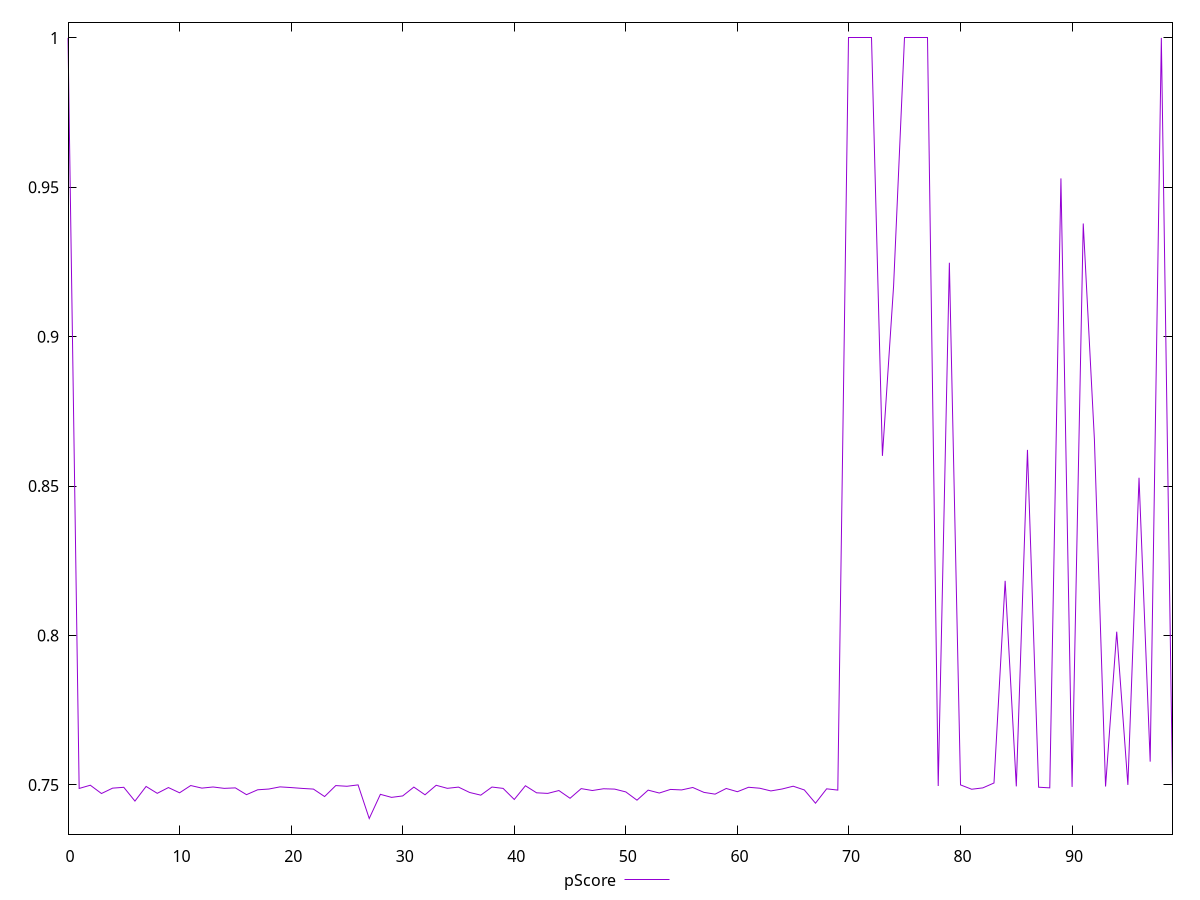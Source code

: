 reset

$pScore <<EOF
0 1
1 0.7488088888888889
2 0.7498877777777778
3 0.7471111111111112
4 0.7489111111111111
5 0.7491888888888889
6 0.7445811111111111
7 0.74948
8 0.7471744444444445
9 0.7491077777777778
10 0.74735
11 0.7497833333333334
12 0.7489211111111111
13 0.7492966666666666
14 0.7488366666666667
15 0.7489977777777778
16 0.7467266666666666
17 0.74836
18 0.7486122222222222
19 0.7493344444444444
20 0.7490988888888889
21 0.7488188888888889
22 0.7485933333333333
23 0.7460955555555555
24 0.7497666666666667
25 0.7495355555555555
26 0.75
27 0.7387433333333333
28 0.7468388888888889
29 0.7458233333333334
30 0.7463033333333333
31 0.7492633333333333
32 0.7466855555555556
33 0.7498644444444444
34 0.7488466666666667
35 0.7492566666666667
36 0.7474633333333334
37 0.7465622222222222
38 0.7492800000000001
39 0.7488266666666666
40 0.7451188888888889
41 0.7497111111111111
42 0.7473466666666667
43 0.7471522222222222
44 0.7481088888888889
45 0.7455177777777778
46 0.7487511111111111
47 0.7481155555555555
48 0.7487022222222223
49 0.7485888888888889
50 0.7476455555555556
51 0.7448811111111111
52 0.7482422222222223
53 0.7472744444444445
54 0.7484811111111112
55 0.7483144444444445
56 0.7491288888888888
57 0.7474922222222222
58 0.7469033333333334
59 0.7488011111111111
60 0.7477144444444445
61 0.7492011111111111
62 0.7488844444444445
63 0.7479766666666666
64 0.7486166666666667
65 0.7495555555555555
66 0.7483055555555556
67 0.7438722222222223
68 0.7486822222222222
69 0.7482566666666667
70 1
71 1
72 1
73 0.860112500001366
74 0.9168950000001739
75 1
76 1
77 1
78 0.7496322222222223
79 0.9247499999993791
80 0.75
81 0.7485422222222222
82 0.7489966666666666
83 0.7506358333335568
84 0.8183008333326628
85 0.7494955555555556
86 0.8621166666659216
87 0.7492188888888889
88 0.7490055555555556
89 0.9529741666683307
90 0.7493288888888888
91 0.9378800000001987
92 0.8656350000016391
93 0.7494544444444444
94 0.8012650000024587
95 0.75
96 0.8527808333343516
97 0.7577658333318928
98 1
99 0.7497377777777778
EOF

set key outside below
set xrange [0:99]
set yrange [0.7335182:1.0052251333333333]
set trange [0.7335182:1.0052251333333333]
set terminal svg size 640, 500 enhanced background rgb 'white'
set output "reprap/uses-rel-preconnect/samples/pages/pScore/values.svg"

plot $pScore title "pScore" with line

reset
